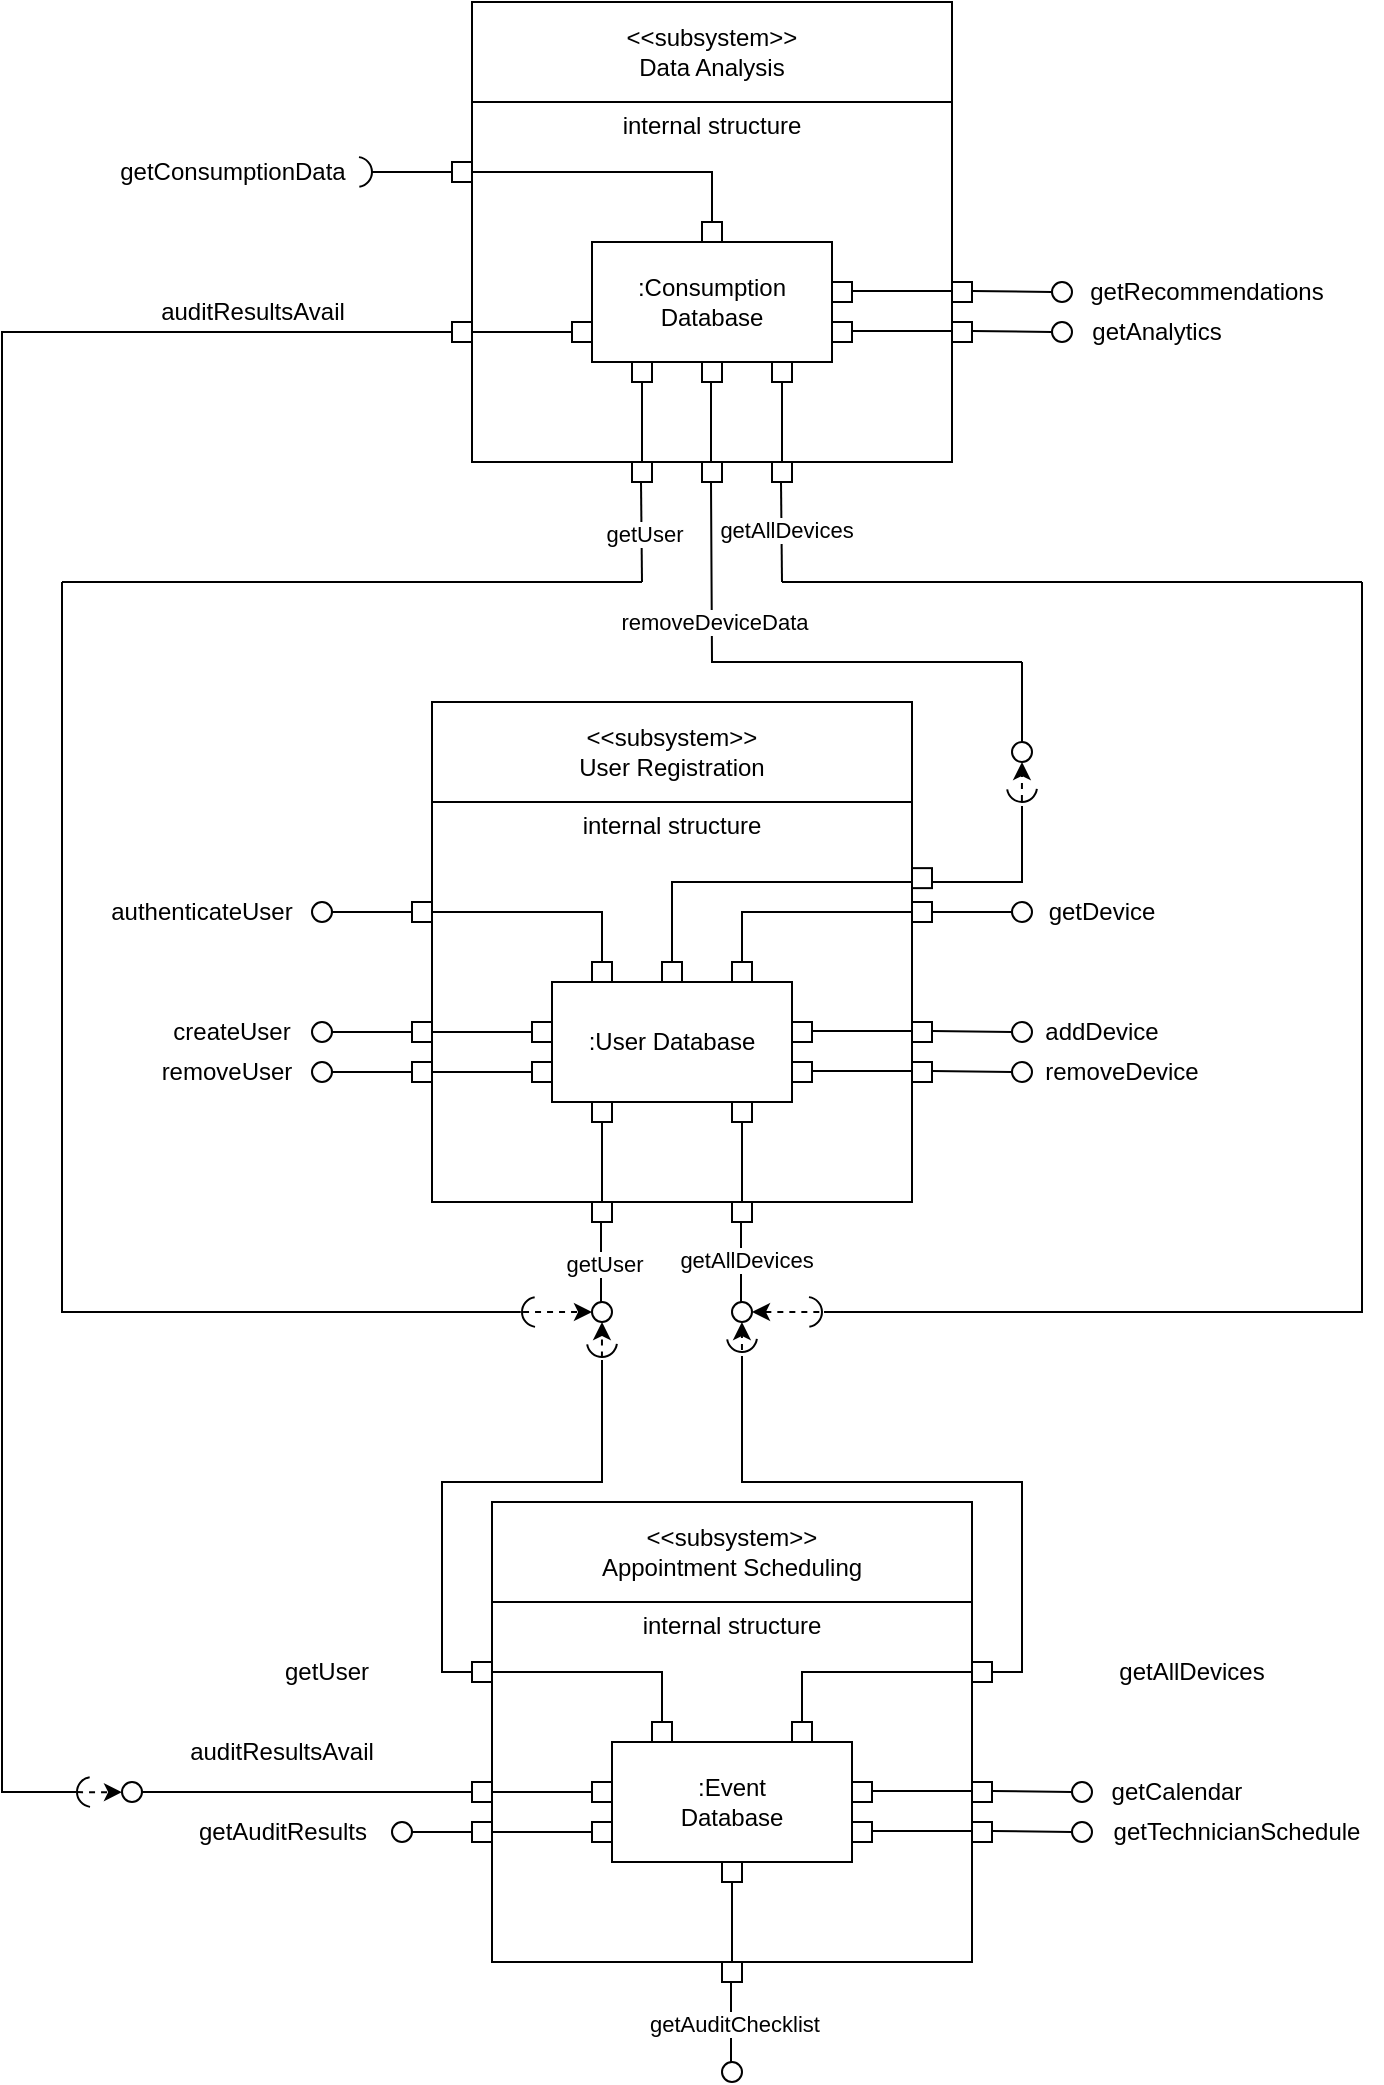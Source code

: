 <mxfile version="22.0.4" type="github">
  <diagram name="Page-1" id="dHleDttF6AtllguyhROY">
    <mxGraphModel dx="819" dy="429" grid="1" gridSize="10" guides="1" tooltips="1" connect="1" arrows="1" fold="1" page="1" pageScale="1" pageWidth="850" pageHeight="1100" math="0" shadow="0">
      <root>
        <mxCell id="0" />
        <mxCell id="1" parent="0" />
        <mxCell id="Sj_7jXGFg_JzI0JZr41N-35" value="" style="endArrow=none;html=1;rounded=0;" parent="1" edge="1">
          <mxGeometry width="50" height="50" relative="1" as="geometry">
            <mxPoint x="130" y="40" as="sourcePoint" />
            <mxPoint x="130" y="40" as="targetPoint" />
          </mxGeometry>
        </mxCell>
        <mxCell id="Sj_7jXGFg_JzI0JZr41N-37" value="" style="endArrow=none;html=1;rounded=0;" parent="1" edge="1">
          <mxGeometry width="50" height="50" relative="1" as="geometry">
            <mxPoint x="120" y="50" as="sourcePoint" />
            <mxPoint x="120" y="50" as="targetPoint" />
          </mxGeometry>
        </mxCell>
        <mxCell id="Sj_7jXGFg_JzI0JZr41N-39" value="" style="endArrow=none;html=1;rounded=0;" parent="1" edge="1">
          <mxGeometry width="50" height="50" relative="1" as="geometry">
            <mxPoint x="130" y="60" as="sourcePoint" />
            <mxPoint x="130" y="60" as="targetPoint" />
          </mxGeometry>
        </mxCell>
        <mxCell id="Odqidb019zM3sSSgfW9l-13" value="" style="group" parent="1" vertex="1" connectable="0">
          <mxGeometry x="255" y="410" width="240" height="305" as="geometry" />
        </mxCell>
        <mxCell id="Odqidb019zM3sSSgfW9l-10" value="" style="rounded=0;whiteSpace=wrap;html=1;" parent="Odqidb019zM3sSSgfW9l-13" vertex="1">
          <mxGeometry width="240" height="230" as="geometry" />
        </mxCell>
        <mxCell id="Odqidb019zM3sSSgfW9l-11" value="" style="rounded=0;whiteSpace=wrap;html=1;" parent="Odqidb019zM3sSSgfW9l-13" vertex="1">
          <mxGeometry y="-20" width="240" height="50" as="geometry" />
        </mxCell>
        <mxCell id="Odqidb019zM3sSSgfW9l-12" value="&amp;lt;&amp;lt;subsystem&amp;gt;&amp;gt; User Registration" style="text;html=1;strokeColor=none;fillColor=none;align=center;verticalAlign=middle;whiteSpace=wrap;rounded=0;" parent="Odqidb019zM3sSSgfW9l-13" vertex="1">
          <mxGeometry x="65" y="-16.75" width="110" height="43.5" as="geometry" />
        </mxCell>
        <mxCell id="Odqidb019zM3sSSgfW9l-15" value="internal structure" style="text;html=1;strokeColor=none;fillColor=none;align=center;verticalAlign=middle;whiteSpace=wrap;rounded=0;" parent="Odqidb019zM3sSSgfW9l-13" vertex="1">
          <mxGeometry x="60" y="26.75" width="120" height="30" as="geometry" />
        </mxCell>
        <mxCell id="Odqidb019zM3sSSgfW9l-17" value="" style="group" parent="Odqidb019zM3sSSgfW9l-13" vertex="1" connectable="0">
          <mxGeometry x="60" y="120" width="120" height="60" as="geometry" />
        </mxCell>
        <mxCell id="Odqidb019zM3sSSgfW9l-14" value="" style="rounded=0;whiteSpace=wrap;html=1;" parent="Odqidb019zM3sSSgfW9l-17" vertex="1">
          <mxGeometry width="120" height="60" as="geometry" />
        </mxCell>
        <mxCell id="Odqidb019zM3sSSgfW9l-16" value=":User Database" style="text;html=1;strokeColor=none;fillColor=none;align=center;verticalAlign=middle;whiteSpace=wrap;rounded=0;" parent="Odqidb019zM3sSSgfW9l-17" vertex="1">
          <mxGeometry x="15" y="15" width="90" height="30" as="geometry" />
        </mxCell>
        <mxCell id="Odqidb019zM3sSSgfW9l-55" value="" style="rounded=0;whiteSpace=wrap;html=1;" parent="Odqidb019zM3sSSgfW9l-13" vertex="1">
          <mxGeometry x="80" y="110" width="10" height="10" as="geometry" />
        </mxCell>
        <mxCell id="Odqidb019zM3sSSgfW9l-56" value="" style="rounded=0;whiteSpace=wrap;html=1;" parent="Odqidb019zM3sSSgfW9l-13" vertex="1">
          <mxGeometry x="150" y="110" width="10" height="10" as="geometry" />
        </mxCell>
        <mxCell id="Odqidb019zM3sSSgfW9l-25" value="" style="rounded=0;whiteSpace=wrap;html=1;" parent="Odqidb019zM3sSSgfW9l-13" vertex="1">
          <mxGeometry x="50" y="140" width="10" height="10" as="geometry" />
        </mxCell>
        <mxCell id="Odqidb019zM3sSSgfW9l-39" value="" style="rounded=0;whiteSpace=wrap;html=1;" parent="Odqidb019zM3sSSgfW9l-13" vertex="1">
          <mxGeometry x="50" y="160" width="10" height="10" as="geometry" />
        </mxCell>
        <mxCell id="Odqidb019zM3sSSgfW9l-34" value="" style="rounded=0;whiteSpace=wrap;html=1;" parent="Odqidb019zM3sSSgfW9l-13" vertex="1">
          <mxGeometry x="-10" y="140" width="10" height="10" as="geometry" />
        </mxCell>
        <mxCell id="Odqidb019zM3sSSgfW9l-27" value="" style="endArrow=none;html=1;rounded=0;entryX=0;entryY=0.5;entryDx=0;entryDy=0;" parent="Odqidb019zM3sSSgfW9l-13" source="Odqidb019zM3sSSgfW9l-34" target="Odqidb019zM3sSSgfW9l-25" edge="1">
          <mxGeometry width="50" height="50" relative="1" as="geometry">
            <mxPoint x="-50" y="145" as="sourcePoint" />
            <mxPoint x="20" y="145" as="targetPoint" />
          </mxGeometry>
        </mxCell>
        <mxCell id="Odqidb019zM3sSSgfW9l-71" value="" style="rounded=0;whiteSpace=wrap;html=1;" parent="Odqidb019zM3sSSgfW9l-13" vertex="1">
          <mxGeometry x="180" y="140" width="10" height="10" as="geometry" />
        </mxCell>
        <mxCell id="Odqidb019zM3sSSgfW9l-72" value="" style="rounded=0;whiteSpace=wrap;html=1;" parent="Odqidb019zM3sSSgfW9l-13" vertex="1">
          <mxGeometry x="180" y="160" width="10" height="10" as="geometry" />
        </mxCell>
        <mxCell id="Odqidb019zM3sSSgfW9l-73" value="" style="rounded=0;whiteSpace=wrap;html=1;" parent="Odqidb019zM3sSSgfW9l-13" vertex="1">
          <mxGeometry x="80" y="180" width="10" height="10" as="geometry" />
        </mxCell>
        <mxCell id="Odqidb019zM3sSSgfW9l-74" value="" style="rounded=0;whiteSpace=wrap;html=1;" parent="Odqidb019zM3sSSgfW9l-13" vertex="1">
          <mxGeometry x="150" y="180" width="10" height="10" as="geometry" />
        </mxCell>
        <mxCell id="Odqidb019zM3sSSgfW9l-76" value="" style="endArrow=none;html=1;rounded=0;exitX=1;exitY=0.5;exitDx=0;exitDy=0;entryX=0;entryY=0.5;entryDx=0;entryDy=0;" parent="Odqidb019zM3sSSgfW9l-13" edge="1">
          <mxGeometry width="50" height="50" relative="1" as="geometry">
            <mxPoint x="190" y="164.5" as="sourcePoint" />
            <mxPoint x="240" y="164.5" as="targetPoint" />
            <Array as="points" />
          </mxGeometry>
        </mxCell>
        <mxCell id="Odqidb019zM3sSSgfW9l-77" value="" style="endArrow=none;html=1;rounded=0;exitX=1;exitY=0.5;exitDx=0;exitDy=0;entryX=0;entryY=0.5;entryDx=0;entryDy=0;" parent="Odqidb019zM3sSSgfW9l-13" edge="1">
          <mxGeometry width="50" height="50" relative="1" as="geometry">
            <mxPoint x="190" y="144.5" as="sourcePoint" />
            <mxPoint x="240" y="144.5" as="targetPoint" />
            <Array as="points" />
          </mxGeometry>
        </mxCell>
        <mxCell id="Odqidb019zM3sSSgfW9l-87" value="" style="rounded=0;whiteSpace=wrap;html=1;" parent="Odqidb019zM3sSSgfW9l-13" vertex="1">
          <mxGeometry x="80" y="230" width="10" height="10" as="geometry" />
        </mxCell>
        <mxCell id="Odqidb019zM3sSSgfW9l-86" value="" style="endArrow=none;html=1;rounded=0;entryX=0.5;entryY=1;entryDx=0;entryDy=0;exitX=0.5;exitY=0;exitDx=0;exitDy=0;" parent="Odqidb019zM3sSSgfW9l-13" source="Odqidb019zM3sSSgfW9l-87" target="Odqidb019zM3sSSgfW9l-73" edge="1">
          <mxGeometry width="50" height="50" relative="1" as="geometry">
            <mxPoint x="170" y="210" as="sourcePoint" />
            <mxPoint x="220" y="160" as="targetPoint" />
          </mxGeometry>
        </mxCell>
        <mxCell id="Odqidb019zM3sSSgfW9l-98" value="" style="rounded=0;whiteSpace=wrap;html=1;" parent="Odqidb019zM3sSSgfW9l-13" vertex="1">
          <mxGeometry x="150" y="230" width="10" height="10" as="geometry" />
        </mxCell>
        <mxCell id="Odqidb019zM3sSSgfW9l-99" value="" style="endArrow=none;html=1;rounded=0;entryX=0.5;entryY=1;entryDx=0;entryDy=0;exitX=0.5;exitY=0;exitDx=0;exitDy=0;" parent="Odqidb019zM3sSSgfW9l-13" source="Odqidb019zM3sSSgfW9l-98" target="Odqidb019zM3sSSgfW9l-74" edge="1">
          <mxGeometry width="50" height="50" relative="1" as="geometry">
            <mxPoint x="220" y="210" as="sourcePoint" />
            <mxPoint x="145" y="190" as="targetPoint" />
          </mxGeometry>
        </mxCell>
        <mxCell id="Odqidb019zM3sSSgfW9l-89" value="" style="endArrow=none;html=1;rounded=0;entryX=0.5;entryY=1;entryDx=0;entryDy=0;exitX=0.5;exitY=0;exitDx=0;exitDy=0;" parent="Odqidb019zM3sSSgfW9l-13" edge="1">
          <mxGeometry width="50" height="50" relative="1" as="geometry">
            <mxPoint x="84.5" y="280" as="sourcePoint" />
            <mxPoint x="84.5" y="240" as="targetPoint" />
          </mxGeometry>
        </mxCell>
        <mxCell id="Odqidb019zM3sSSgfW9l-101" value="getUser" style="edgeLabel;html=1;align=center;verticalAlign=middle;resizable=0;points=[];" parent="Odqidb019zM3sSSgfW9l-89" vertex="1" connectable="0">
          <mxGeometry x="-0.05" relative="1" as="geometry">
            <mxPoint x="1" as="offset" />
          </mxGeometry>
        </mxCell>
        <mxCell id="Odqidb019zM3sSSgfW9l-100" value="" style="endArrow=none;html=1;rounded=0;entryX=0.5;entryY=1;entryDx=0;entryDy=0;exitX=0.5;exitY=0;exitDx=0;exitDy=0;" parent="Odqidb019zM3sSSgfW9l-13" edge="1">
          <mxGeometry width="50" height="50" relative="1" as="geometry">
            <mxPoint x="154.5" y="280" as="sourcePoint" />
            <mxPoint x="154.5" y="240" as="targetPoint" />
          </mxGeometry>
        </mxCell>
        <mxCell id="Odqidb019zM3sSSgfW9l-102" value="getAllDevices" style="edgeLabel;html=1;align=center;verticalAlign=middle;resizable=0;points=[];" parent="Odqidb019zM3sSSgfW9l-100" vertex="1" connectable="0">
          <mxGeometry x="0.05" y="-1" relative="1" as="geometry">
            <mxPoint x="1" as="offset" />
          </mxGeometry>
        </mxCell>
        <mxCell id="Odqidb019zM3sSSgfW9l-105" value="" style="ellipse;whiteSpace=wrap;html=1;" parent="Odqidb019zM3sSSgfW9l-13" vertex="1">
          <mxGeometry x="80" y="280" width="10" height="10" as="geometry" />
        </mxCell>
        <mxCell id="Odqidb019zM3sSSgfW9l-106" value="" style="ellipse;whiteSpace=wrap;html=1;" parent="Odqidb019zM3sSSgfW9l-13" vertex="1">
          <mxGeometry x="150" y="280" width="10" height="10" as="geometry" />
        </mxCell>
        <mxCell id="Odqidb019zM3sSSgfW9l-287" value="" style="rounded=0;whiteSpace=wrap;html=1;" parent="Odqidb019zM3sSSgfW9l-13" vertex="1">
          <mxGeometry x="115" y="110" width="10" height="10" as="geometry" />
        </mxCell>
        <mxCell id="Odqidb019zM3sSSgfW9l-304" value="" style="verticalLabelPosition=bottom;verticalAlign=top;html=1;shape=mxgraph.basic.arc;startAngle=0.521;endAngle=0.975;rotation=-180;" parent="Odqidb019zM3sSSgfW9l-13" vertex="1">
          <mxGeometry x="180" y="277.5" width="15" height="15" as="geometry" />
        </mxCell>
        <mxCell id="Odqidb019zM3sSSgfW9l-309" value="" style="verticalLabelPosition=bottom;verticalAlign=top;html=1;shape=mxgraph.basic.arc;startAngle=0.521;endAngle=0.975;rotation=-90;" parent="Odqidb019zM3sSSgfW9l-13" vertex="1">
          <mxGeometry x="147.5" y="290" width="15" height="15" as="geometry" />
        </mxCell>
        <mxCell id="2CTEPww6coDi6PycwEIm-10" style="edgeStyle=orthogonalEdgeStyle;rounded=0;orthogonalLoop=1;jettySize=auto;html=1;entryX=0.5;entryY=1;entryDx=0;entryDy=0;dashed=1;" parent="Odqidb019zM3sSSgfW9l-13" edge="1">
          <mxGeometry relative="1" as="geometry">
            <mxPoint x="154.95" y="290" as="targetPoint" />
            <mxPoint x="155" y="310" as="sourcePoint" />
          </mxGeometry>
        </mxCell>
        <mxCell id="2CTEPww6coDi6PycwEIm-11" style="edgeStyle=orthogonalEdgeStyle;rounded=0;orthogonalLoop=1;jettySize=auto;html=1;exitX=0.089;exitY=0.501;exitDx=0;exitDy=0;exitPerimeter=0;entryX=1;entryY=0.5;entryDx=0;entryDy=0;dashed=1;" parent="Odqidb019zM3sSSgfW9l-13" source="Odqidb019zM3sSSgfW9l-304" target="Odqidb019zM3sSSgfW9l-106" edge="1">
          <mxGeometry relative="1" as="geometry">
            <mxPoint x="150" y="284.95" as="targetPoint" />
            <mxPoint x="116" y="284.95" as="sourcePoint" />
          </mxGeometry>
        </mxCell>
        <mxCell id="Odqidb019zM3sSSgfW9l-22" value="" style="endArrow=none;html=1;rounded=0;" parent="1" source="Odqidb019zM3sSSgfW9l-25" edge="1">
          <mxGeometry width="50" height="50" relative="1" as="geometry">
            <mxPoint x="205" y="554.5" as="sourcePoint" />
            <mxPoint x="315" y="554.5" as="targetPoint" />
          </mxGeometry>
        </mxCell>
        <mxCell id="Odqidb019zM3sSSgfW9l-28" value="" style="ellipse;whiteSpace=wrap;html=1;" parent="1" vertex="1">
          <mxGeometry x="195" y="550" width="10" height="10" as="geometry" />
        </mxCell>
        <mxCell id="Odqidb019zM3sSSgfW9l-35" value="" style="endArrow=none;html=1;rounded=0;" parent="1" target="Odqidb019zM3sSSgfW9l-34" edge="1">
          <mxGeometry width="50" height="50" relative="1" as="geometry">
            <mxPoint x="205" y="555" as="sourcePoint" />
            <mxPoint x="310" y="555" as="targetPoint" />
          </mxGeometry>
        </mxCell>
        <mxCell id="Odqidb019zM3sSSgfW9l-37" value="createUser" style="text;html=1;strokeColor=none;fillColor=none;align=center;verticalAlign=middle;whiteSpace=wrap;rounded=0;" parent="1" vertex="1">
          <mxGeometry x="120" y="540" width="70" height="30" as="geometry" />
        </mxCell>
        <mxCell id="Odqidb019zM3sSSgfW9l-40" value="" style="endArrow=none;html=1;rounded=0;" parent="1" target="Odqidb019zM3sSSgfW9l-41" edge="1">
          <mxGeometry width="50" height="50" relative="1" as="geometry">
            <mxPoint x="205" y="575" as="sourcePoint" />
            <mxPoint x="310" y="575" as="targetPoint" />
          </mxGeometry>
        </mxCell>
        <mxCell id="Odqidb019zM3sSSgfW9l-41" value="" style="rounded=0;whiteSpace=wrap;html=1;" parent="1" vertex="1">
          <mxGeometry x="245" y="570" width="10" height="10" as="geometry" />
        </mxCell>
        <mxCell id="Odqidb019zM3sSSgfW9l-43" value="removeUser" style="text;html=1;strokeColor=none;fillColor=none;align=center;verticalAlign=middle;whiteSpace=wrap;rounded=0;" parent="1" vertex="1">
          <mxGeometry x="110" y="560" width="85" height="30" as="geometry" />
        </mxCell>
        <mxCell id="Odqidb019zM3sSSgfW9l-45" value="" style="endArrow=none;html=1;rounded=0;exitX=1;exitY=0.5;exitDx=0;exitDy=0;entryX=0;entryY=0.5;entryDx=0;entryDy=0;" parent="1" source="Odqidb019zM3sSSgfW9l-41" target="Odqidb019zM3sSSgfW9l-39" edge="1">
          <mxGeometry width="50" height="50" relative="1" as="geometry">
            <mxPoint x="273" y="565" as="sourcePoint" />
            <mxPoint x="275" y="575" as="targetPoint" />
            <Array as="points" />
          </mxGeometry>
        </mxCell>
        <mxCell id="Odqidb019zM3sSSgfW9l-46" value="" style="ellipse;whiteSpace=wrap;html=1;" parent="1" vertex="1">
          <mxGeometry x="195" y="570" width="10" height="10" as="geometry" />
        </mxCell>
        <mxCell id="Odqidb019zM3sSSgfW9l-47" value="" style="endArrow=none;html=1;rounded=0;entryX=0.5;entryY=0;entryDx=0;entryDy=0;" parent="1" source="Odqidb019zM3sSSgfW9l-63" target="Odqidb019zM3sSSgfW9l-55" edge="1">
          <mxGeometry width="50" height="50" relative="1" as="geometry">
            <mxPoint x="205" y="500" as="sourcePoint" />
            <mxPoint x="355" y="510" as="targetPoint" />
            <Array as="points">
              <mxPoint x="340" y="495" />
            </Array>
          </mxGeometry>
        </mxCell>
        <mxCell id="Odqidb019zM3sSSgfW9l-49" value="authenticateUser" style="text;html=1;strokeColor=none;fillColor=none;align=center;verticalAlign=middle;whiteSpace=wrap;rounded=0;" parent="1" vertex="1">
          <mxGeometry x="85" y="480" width="110" height="30" as="geometry" />
        </mxCell>
        <mxCell id="Odqidb019zM3sSSgfW9l-50" value="" style="ellipse;whiteSpace=wrap;html=1;" parent="1" vertex="1">
          <mxGeometry x="195" y="490" width="10" height="10" as="geometry" />
        </mxCell>
        <mxCell id="Odqidb019zM3sSSgfW9l-60" value="" style="ellipse;whiteSpace=wrap;html=1;" parent="1" vertex="1">
          <mxGeometry x="545" y="490" width="10" height="10" as="geometry" />
        </mxCell>
        <mxCell id="Odqidb019zM3sSSgfW9l-57" value="" style="endArrow=none;html=1;rounded=0;exitX=0.5;exitY=0;exitDx=0;exitDy=0;entryX=0;entryY=0.5;entryDx=0;entryDy=0;" parent="1" source="Odqidb019zM3sSSgfW9l-56" target="Odqidb019zM3sSSgfW9l-60" edge="1">
          <mxGeometry width="50" height="50" relative="1" as="geometry">
            <mxPoint x="345" y="500" as="sourcePoint" />
            <mxPoint x="545" y="500" as="targetPoint" />
            <Array as="points">
              <mxPoint x="410" y="495" />
            </Array>
          </mxGeometry>
        </mxCell>
        <mxCell id="Odqidb019zM3sSSgfW9l-62" value="getDevice" style="text;html=1;strokeColor=none;fillColor=none;align=center;verticalAlign=middle;whiteSpace=wrap;rounded=0;" parent="1" vertex="1">
          <mxGeometry x="555" y="480" width="70" height="30" as="geometry" />
        </mxCell>
        <mxCell id="Odqidb019zM3sSSgfW9l-64" value="" style="endArrow=none;html=1;rounded=0;entryX=0;entryY=0.5;entryDx=0;entryDy=0;" parent="1" source="Odqidb019zM3sSSgfW9l-50" target="Odqidb019zM3sSSgfW9l-63" edge="1">
          <mxGeometry width="50" height="50" relative="1" as="geometry">
            <mxPoint x="205" y="495" as="sourcePoint" />
            <mxPoint x="350" y="520" as="targetPoint" />
            <Array as="points" />
          </mxGeometry>
        </mxCell>
        <mxCell id="Odqidb019zM3sSSgfW9l-63" value="" style="rounded=0;whiteSpace=wrap;html=1;" parent="1" vertex="1">
          <mxGeometry x="245" y="490" width="10" height="10" as="geometry" />
        </mxCell>
        <mxCell id="Odqidb019zM3sSSgfW9l-65" value="" style="rounded=0;whiteSpace=wrap;html=1;" parent="1" vertex="1">
          <mxGeometry x="495" y="550" width="10" height="10" as="geometry" />
        </mxCell>
        <mxCell id="Odqidb019zM3sSSgfW9l-66" value="" style="rounded=0;whiteSpace=wrap;html=1;" parent="1" vertex="1">
          <mxGeometry x="495" y="570" width="10" height="10" as="geometry" />
        </mxCell>
        <mxCell id="Odqidb019zM3sSSgfW9l-67" value="" style="rounded=0;whiteSpace=wrap;html=1;" parent="1" vertex="1">
          <mxGeometry x="495" y="490" width="10" height="10" as="geometry" />
        </mxCell>
        <mxCell id="Odqidb019zM3sSSgfW9l-80" value="addDevice" style="text;html=1;strokeColor=none;fillColor=none;align=center;verticalAlign=middle;whiteSpace=wrap;rounded=0;" parent="1" vertex="1">
          <mxGeometry x="555" y="540" width="70" height="30" as="geometry" />
        </mxCell>
        <mxCell id="Odqidb019zM3sSSgfW9l-81" value="" style="endArrow=none;html=1;rounded=0;exitX=1;exitY=0.5;exitDx=0;exitDy=0;" parent="1" source="Odqidb019zM3sSSgfW9l-78" edge="1">
          <mxGeometry width="50" height="50" relative="1" as="geometry">
            <mxPoint x="505" y="554.5" as="sourcePoint" />
            <mxPoint x="545" y="555" as="targetPoint" />
            <Array as="points" />
          </mxGeometry>
        </mxCell>
        <mxCell id="Odqidb019zM3sSSgfW9l-82" value="" style="endArrow=none;html=1;rounded=0;exitX=1;exitY=0.5;exitDx=0;exitDy=0;" parent="1" target="Odqidb019zM3sSSgfW9l-78" edge="1">
          <mxGeometry width="50" height="50" relative="1" as="geometry">
            <mxPoint x="505" y="554.5" as="sourcePoint" />
            <mxPoint x="545" y="555" as="targetPoint" />
            <Array as="points" />
          </mxGeometry>
        </mxCell>
        <mxCell id="Odqidb019zM3sSSgfW9l-78" value="" style="ellipse;whiteSpace=wrap;html=1;" parent="1" vertex="1">
          <mxGeometry x="545" y="550" width="10" height="10" as="geometry" />
        </mxCell>
        <mxCell id="Odqidb019zM3sSSgfW9l-83" value="removeDevice" style="text;html=1;strokeColor=none;fillColor=none;align=center;verticalAlign=middle;whiteSpace=wrap;rounded=0;" parent="1" vertex="1">
          <mxGeometry x="555" y="560" width="90" height="30" as="geometry" />
        </mxCell>
        <mxCell id="Odqidb019zM3sSSgfW9l-84" value="" style="endArrow=none;html=1;rounded=0;exitX=1;exitY=0.5;exitDx=0;exitDy=0;" parent="1" target="Odqidb019zM3sSSgfW9l-85" edge="1">
          <mxGeometry width="50" height="50" relative="1" as="geometry">
            <mxPoint x="505" y="574.5" as="sourcePoint" />
            <mxPoint x="545" y="575" as="targetPoint" />
            <Array as="points" />
          </mxGeometry>
        </mxCell>
        <mxCell id="Odqidb019zM3sSSgfW9l-85" value="" style="ellipse;whiteSpace=wrap;html=1;" parent="1" vertex="1">
          <mxGeometry x="545" y="570" width="10" height="10" as="geometry" />
        </mxCell>
        <mxCell id="Odqidb019zM3sSSgfW9l-164" value="" style="group" parent="1" vertex="1" connectable="0">
          <mxGeometry x="275" y="40" width="240" height="290" as="geometry" />
        </mxCell>
        <mxCell id="Odqidb019zM3sSSgfW9l-165" value="" style="rounded=0;whiteSpace=wrap;html=1;" parent="Odqidb019zM3sSSgfW9l-164" vertex="1">
          <mxGeometry width="240" height="230" as="geometry" />
        </mxCell>
        <mxCell id="Odqidb019zM3sSSgfW9l-166" value="" style="rounded=0;whiteSpace=wrap;html=1;" parent="Odqidb019zM3sSSgfW9l-164" vertex="1">
          <mxGeometry width="240" height="50" as="geometry" />
        </mxCell>
        <mxCell id="Odqidb019zM3sSSgfW9l-167" value="&amp;lt;&amp;lt;subsystem&amp;gt;&amp;gt; Data Analysis" style="text;html=1;strokeColor=none;fillColor=none;align=center;verticalAlign=middle;whiteSpace=wrap;rounded=0;" parent="Odqidb019zM3sSSgfW9l-164" vertex="1">
          <mxGeometry x="65" y="3.25" width="110" height="43.5" as="geometry" />
        </mxCell>
        <mxCell id="Odqidb019zM3sSSgfW9l-168" value="internal structure" style="text;html=1;strokeColor=none;fillColor=none;align=center;verticalAlign=middle;whiteSpace=wrap;rounded=0;" parent="Odqidb019zM3sSSgfW9l-164" vertex="1">
          <mxGeometry x="60" y="46.75" width="120" height="30" as="geometry" />
        </mxCell>
        <mxCell id="Odqidb019zM3sSSgfW9l-169" value="" style="group" parent="Odqidb019zM3sSSgfW9l-164" vertex="1" connectable="0">
          <mxGeometry x="60" y="120" width="120" height="60" as="geometry" />
        </mxCell>
        <mxCell id="Odqidb019zM3sSSgfW9l-170" value="" style="rounded=0;whiteSpace=wrap;html=1;" parent="Odqidb019zM3sSSgfW9l-169" vertex="1">
          <mxGeometry width="120" height="60" as="geometry" />
        </mxCell>
        <mxCell id="Odqidb019zM3sSSgfW9l-171" value=":Consumption Database" style="text;html=1;strokeColor=none;fillColor=none;align=center;verticalAlign=middle;whiteSpace=wrap;rounded=0;" parent="Odqidb019zM3sSSgfW9l-169" vertex="1">
          <mxGeometry x="15" y="15" width="90" height="30" as="geometry" />
        </mxCell>
        <mxCell id="Odqidb019zM3sSSgfW9l-172" value="" style="rounded=0;whiteSpace=wrap;html=1;" parent="Odqidb019zM3sSSgfW9l-164" vertex="1">
          <mxGeometry x="115" y="110" width="10" height="10" as="geometry" />
        </mxCell>
        <mxCell id="Odqidb019zM3sSSgfW9l-175" value="" style="rounded=0;whiteSpace=wrap;html=1;" parent="Odqidb019zM3sSSgfW9l-164" vertex="1">
          <mxGeometry x="50" y="160" width="10" height="10" as="geometry" />
        </mxCell>
        <mxCell id="Odqidb019zM3sSSgfW9l-178" value="" style="rounded=0;whiteSpace=wrap;html=1;" parent="Odqidb019zM3sSSgfW9l-164" vertex="1">
          <mxGeometry x="180" y="140" width="10" height="10" as="geometry" />
        </mxCell>
        <mxCell id="Odqidb019zM3sSSgfW9l-179" value="" style="rounded=0;whiteSpace=wrap;html=1;" parent="Odqidb019zM3sSSgfW9l-164" vertex="1">
          <mxGeometry x="180" y="160" width="10" height="10" as="geometry" />
        </mxCell>
        <mxCell id="Odqidb019zM3sSSgfW9l-180" value="" style="rounded=0;whiteSpace=wrap;html=1;" parent="Odqidb019zM3sSSgfW9l-164" vertex="1">
          <mxGeometry x="80" y="180" width="10" height="10" as="geometry" />
        </mxCell>
        <mxCell id="Odqidb019zM3sSSgfW9l-181" value="" style="rounded=0;whiteSpace=wrap;html=1;" parent="Odqidb019zM3sSSgfW9l-164" vertex="1">
          <mxGeometry x="150" y="180" width="10" height="10" as="geometry" />
        </mxCell>
        <mxCell id="Odqidb019zM3sSSgfW9l-182" value="" style="endArrow=none;html=1;rounded=0;exitX=1;exitY=0.5;exitDx=0;exitDy=0;entryX=0;entryY=0.5;entryDx=0;entryDy=0;" parent="Odqidb019zM3sSSgfW9l-164" edge="1">
          <mxGeometry width="50" height="50" relative="1" as="geometry">
            <mxPoint x="190" y="164.5" as="sourcePoint" />
            <mxPoint x="240" y="164.5" as="targetPoint" />
            <Array as="points" />
          </mxGeometry>
        </mxCell>
        <mxCell id="Odqidb019zM3sSSgfW9l-183" value="" style="endArrow=none;html=1;rounded=0;exitX=1;exitY=0.5;exitDx=0;exitDy=0;entryX=0;entryY=0.5;entryDx=0;entryDy=0;" parent="Odqidb019zM3sSSgfW9l-164" edge="1">
          <mxGeometry width="50" height="50" relative="1" as="geometry">
            <mxPoint x="190" y="144.5" as="sourcePoint" />
            <mxPoint x="240" y="144.5" as="targetPoint" />
            <Array as="points" />
          </mxGeometry>
        </mxCell>
        <mxCell id="Odqidb019zM3sSSgfW9l-184" value="" style="rounded=0;whiteSpace=wrap;html=1;" parent="Odqidb019zM3sSSgfW9l-164" vertex="1">
          <mxGeometry x="80" y="230" width="10" height="10" as="geometry" />
        </mxCell>
        <mxCell id="Odqidb019zM3sSSgfW9l-185" value="" style="endArrow=none;html=1;rounded=0;entryX=0.5;entryY=1;entryDx=0;entryDy=0;exitX=0.5;exitY=0;exitDx=0;exitDy=0;" parent="Odqidb019zM3sSSgfW9l-164" source="Odqidb019zM3sSSgfW9l-184" target="Odqidb019zM3sSSgfW9l-180" edge="1">
          <mxGeometry width="50" height="50" relative="1" as="geometry">
            <mxPoint x="170" y="210" as="sourcePoint" />
            <mxPoint x="220" y="160" as="targetPoint" />
          </mxGeometry>
        </mxCell>
        <mxCell id="Odqidb019zM3sSSgfW9l-186" value="" style="rounded=0;whiteSpace=wrap;html=1;" parent="Odqidb019zM3sSSgfW9l-164" vertex="1">
          <mxGeometry x="150" y="230" width="10" height="10" as="geometry" />
        </mxCell>
        <mxCell id="Odqidb019zM3sSSgfW9l-187" value="" style="endArrow=none;html=1;rounded=0;entryX=0.5;entryY=1;entryDx=0;entryDy=0;exitX=0.5;exitY=0;exitDx=0;exitDy=0;" parent="Odqidb019zM3sSSgfW9l-164" source="Odqidb019zM3sSSgfW9l-186" target="Odqidb019zM3sSSgfW9l-181" edge="1">
          <mxGeometry width="50" height="50" relative="1" as="geometry">
            <mxPoint x="220" y="210" as="sourcePoint" />
            <mxPoint x="145" y="190" as="targetPoint" />
          </mxGeometry>
        </mxCell>
        <mxCell id="Odqidb019zM3sSSgfW9l-188" value="" style="endArrow=none;html=1;rounded=0;entryX=0.5;entryY=1;entryDx=0;entryDy=0;" parent="Odqidb019zM3sSSgfW9l-164" edge="1">
          <mxGeometry width="50" height="50" relative="1" as="geometry">
            <mxPoint x="85" y="290" as="sourcePoint" />
            <mxPoint x="84.5" y="240" as="targetPoint" />
          </mxGeometry>
        </mxCell>
        <mxCell id="Odqidb019zM3sSSgfW9l-189" value="getUser" style="edgeLabel;html=1;align=center;verticalAlign=middle;resizable=0;points=[];" parent="Odqidb019zM3sSSgfW9l-188" vertex="1" connectable="0">
          <mxGeometry x="-0.05" relative="1" as="geometry">
            <mxPoint x="1" as="offset" />
          </mxGeometry>
        </mxCell>
        <mxCell id="Odqidb019zM3sSSgfW9l-190" value="" style="endArrow=none;html=1;rounded=0;entryX=0.5;entryY=1;entryDx=0;entryDy=0;" parent="Odqidb019zM3sSSgfW9l-164" edge="1">
          <mxGeometry width="50" height="50" relative="1" as="geometry">
            <mxPoint x="155" y="290" as="sourcePoint" />
            <mxPoint x="154.5" y="240" as="targetPoint" />
          </mxGeometry>
        </mxCell>
        <mxCell id="Odqidb019zM3sSSgfW9l-191" value="getAllDevices" style="edgeLabel;html=1;align=center;verticalAlign=middle;resizable=0;points=[];" parent="Odqidb019zM3sSSgfW9l-190" vertex="1" connectable="0">
          <mxGeometry x="0.05" y="-1" relative="1" as="geometry">
            <mxPoint x="1" as="offset" />
          </mxGeometry>
        </mxCell>
        <mxCell id="Odqidb019zM3sSSgfW9l-230" value="" style="rounded=0;whiteSpace=wrap;html=1;" parent="Odqidb019zM3sSSgfW9l-164" vertex="1">
          <mxGeometry x="115" y="180" width="10" height="10" as="geometry" />
        </mxCell>
        <mxCell id="Odqidb019zM3sSSgfW9l-231" value="" style="endArrow=none;html=1;rounded=0;entryX=0.5;entryY=1;entryDx=0;entryDy=0;exitX=0.5;exitY=0;exitDx=0;exitDy=0;" parent="Odqidb019zM3sSSgfW9l-164" edge="1">
          <mxGeometry width="50" height="50" relative="1" as="geometry">
            <mxPoint x="119.5" y="230" as="sourcePoint" />
            <mxPoint x="119.5" y="190" as="targetPoint" />
          </mxGeometry>
        </mxCell>
        <mxCell id="Odqidb019zM3sSSgfW9l-232" value="" style="endArrow=none;html=1;rounded=0;entryX=0.5;entryY=1;entryDx=0;entryDy=0;" parent="Odqidb019zM3sSSgfW9l-164" edge="1">
          <mxGeometry width="50" height="50" relative="1" as="geometry">
            <mxPoint x="275" y="330" as="sourcePoint" />
            <mxPoint x="119.5" y="240" as="targetPoint" />
            <Array as="points">
              <mxPoint x="120" y="330" />
            </Array>
          </mxGeometry>
        </mxCell>
        <mxCell id="Odqidb019zM3sSSgfW9l-233" value="removeDeviceData" style="edgeLabel;html=1;align=center;verticalAlign=middle;resizable=0;points=[];" parent="Odqidb019zM3sSSgfW9l-232" vertex="1" connectable="0">
          <mxGeometry x="0.05" y="-1" relative="1" as="geometry">
            <mxPoint x="-26" y="-19" as="offset" />
          </mxGeometry>
        </mxCell>
        <mxCell id="Odqidb019zM3sSSgfW9l-234" value="" style="rounded=0;whiteSpace=wrap;html=1;" parent="Odqidb019zM3sSSgfW9l-164" vertex="1">
          <mxGeometry x="115" y="230" width="10" height="10" as="geometry" />
        </mxCell>
        <mxCell id="Odqidb019zM3sSSgfW9l-194" value="" style="endArrow=none;html=1;rounded=0;" parent="1" edge="1">
          <mxGeometry width="50" height="50" relative="1" as="geometry">
            <mxPoint x="335" y="184.5" as="sourcePoint" />
            <mxPoint x="335" y="184.5" as="targetPoint" />
          </mxGeometry>
        </mxCell>
        <mxCell id="Odqidb019zM3sSSgfW9l-198" value="" style="endArrow=none;html=1;rounded=0;exitX=-0.033;exitY=0.504;exitDx=0;exitDy=0;exitPerimeter=0;" parent="1" source="Odqidb019zM3sSSgfW9l-238" target="Odqidb019zM3sSSgfW9l-199" edge="1">
          <mxGeometry width="50" height="50" relative="1" as="geometry">
            <mxPoint x="30" y="205" as="sourcePoint" />
            <mxPoint x="330" y="205" as="targetPoint" />
            <Array as="points">
              <mxPoint x="40" y="935" />
              <mxPoint x="40" y="205" />
            </Array>
          </mxGeometry>
        </mxCell>
        <mxCell id="Odqidb019zM3sSSgfW9l-199" value="" style="rounded=0;whiteSpace=wrap;html=1;" parent="1" vertex="1">
          <mxGeometry x="265" y="200" width="10" height="10" as="geometry" />
        </mxCell>
        <mxCell id="Odqidb019zM3sSSgfW9l-200" value="auditResultsAvail" style="text;html=1;strokeColor=none;fillColor=none;align=center;verticalAlign=middle;whiteSpace=wrap;rounded=0;" parent="1" vertex="1">
          <mxGeometry x="112.5" y="180" width="105" height="30" as="geometry" />
        </mxCell>
        <mxCell id="Odqidb019zM3sSSgfW9l-201" value="" style="endArrow=none;html=1;rounded=0;exitX=1;exitY=0.5;exitDx=0;exitDy=0;entryX=0;entryY=0.5;entryDx=0;entryDy=0;" parent="1" source="Odqidb019zM3sSSgfW9l-199" target="Odqidb019zM3sSSgfW9l-175" edge="1">
          <mxGeometry width="50" height="50" relative="1" as="geometry">
            <mxPoint x="293" y="195" as="sourcePoint" />
            <mxPoint x="295" y="205" as="targetPoint" />
            <Array as="points" />
          </mxGeometry>
        </mxCell>
        <mxCell id="Odqidb019zM3sSSgfW9l-203" value="" style="endArrow=none;html=1;rounded=0;entryX=0.5;entryY=0;entryDx=0;entryDy=0;" parent="1" source="Odqidb019zM3sSSgfW9l-210" target="Odqidb019zM3sSSgfW9l-172" edge="1">
          <mxGeometry width="50" height="50" relative="1" as="geometry">
            <mxPoint x="225" y="130" as="sourcePoint" />
            <mxPoint x="375" y="140" as="targetPoint" />
            <Array as="points">
              <mxPoint x="395" y="125" />
            </Array>
          </mxGeometry>
        </mxCell>
        <mxCell id="Odqidb019zM3sSSgfW9l-204" value="getConsumptionData" style="text;html=1;strokeColor=none;fillColor=none;align=center;verticalAlign=middle;whiteSpace=wrap;rounded=0;" parent="1" vertex="1">
          <mxGeometry x="92.5" y="110" width="125" height="30" as="geometry" />
        </mxCell>
        <mxCell id="Odqidb019zM3sSSgfW9l-209" value="" style="endArrow=none;html=1;rounded=0;entryX=0;entryY=0.5;entryDx=0;entryDy=0;" parent="1" source="Odqidb019zM3sSSgfW9l-235" target="Odqidb019zM3sSSgfW9l-210" edge="1">
          <mxGeometry width="50" height="50" relative="1" as="geometry">
            <mxPoint x="225" y="125" as="sourcePoint" />
            <mxPoint x="370" y="150" as="targetPoint" />
            <Array as="points" />
          </mxGeometry>
        </mxCell>
        <mxCell id="Odqidb019zM3sSSgfW9l-210" value="" style="rounded=0;whiteSpace=wrap;html=1;" parent="1" vertex="1">
          <mxGeometry x="265" y="120" width="10" height="10" as="geometry" />
        </mxCell>
        <mxCell id="Odqidb019zM3sSSgfW9l-211" value="" style="rounded=0;whiteSpace=wrap;html=1;" parent="1" vertex="1">
          <mxGeometry x="515" y="180" width="10" height="10" as="geometry" />
        </mxCell>
        <mxCell id="Odqidb019zM3sSSgfW9l-212" value="" style="rounded=0;whiteSpace=wrap;html=1;" parent="1" vertex="1">
          <mxGeometry x="515" y="200" width="10" height="10" as="geometry" />
        </mxCell>
        <mxCell id="Odqidb019zM3sSSgfW9l-214" value="getRecommendations" style="text;html=1;strokeColor=none;fillColor=none;align=center;verticalAlign=middle;whiteSpace=wrap;rounded=0;" parent="1" vertex="1">
          <mxGeometry x="575" y="170" width="135" height="30" as="geometry" />
        </mxCell>
        <mxCell id="Odqidb019zM3sSSgfW9l-215" value="" style="endArrow=none;html=1;rounded=0;exitX=1;exitY=0.5;exitDx=0;exitDy=0;" parent="1" source="Odqidb019zM3sSSgfW9l-217" edge="1">
          <mxGeometry width="50" height="50" relative="1" as="geometry">
            <mxPoint x="525" y="184.5" as="sourcePoint" />
            <mxPoint x="565" y="185" as="targetPoint" />
            <Array as="points" />
          </mxGeometry>
        </mxCell>
        <mxCell id="Odqidb019zM3sSSgfW9l-216" value="" style="endArrow=none;html=1;rounded=0;exitX=1;exitY=0.5;exitDx=0;exitDy=0;" parent="1" target="Odqidb019zM3sSSgfW9l-217" edge="1">
          <mxGeometry width="50" height="50" relative="1" as="geometry">
            <mxPoint x="525" y="184.5" as="sourcePoint" />
            <mxPoint x="565" y="185" as="targetPoint" />
            <Array as="points" />
          </mxGeometry>
        </mxCell>
        <mxCell id="Odqidb019zM3sSSgfW9l-217" value="" style="ellipse;whiteSpace=wrap;html=1;" parent="1" vertex="1">
          <mxGeometry x="565" y="180" width="10" height="10" as="geometry" />
        </mxCell>
        <mxCell id="Odqidb019zM3sSSgfW9l-218" value="getAnalytics" style="text;html=1;strokeColor=none;fillColor=none;align=center;verticalAlign=middle;whiteSpace=wrap;rounded=0;" parent="1" vertex="1">
          <mxGeometry x="575" y="190" width="85" height="30" as="geometry" />
        </mxCell>
        <mxCell id="Odqidb019zM3sSSgfW9l-219" value="" style="endArrow=none;html=1;rounded=0;exitX=1;exitY=0.5;exitDx=0;exitDy=0;" parent="1" target="Odqidb019zM3sSSgfW9l-220" edge="1">
          <mxGeometry width="50" height="50" relative="1" as="geometry">
            <mxPoint x="525" y="204.5" as="sourcePoint" />
            <mxPoint x="565" y="205" as="targetPoint" />
            <Array as="points" />
          </mxGeometry>
        </mxCell>
        <mxCell id="Odqidb019zM3sSSgfW9l-220" value="" style="ellipse;whiteSpace=wrap;html=1;" parent="1" vertex="1">
          <mxGeometry x="565" y="200" width="10" height="10" as="geometry" />
        </mxCell>
        <mxCell id="Odqidb019zM3sSSgfW9l-221" value="" style="endArrow=none;html=1;rounded=0;" parent="1" edge="1">
          <mxGeometry width="50" height="50" relative="1" as="geometry">
            <mxPoint x="70" y="330" as="sourcePoint" />
            <mxPoint x="360" y="330" as="targetPoint" />
          </mxGeometry>
        </mxCell>
        <mxCell id="Odqidb019zM3sSSgfW9l-222" value="" style="endArrow=none;html=1;rounded=0;exitX=-0.04;exitY=0.5;exitDx=0;exitDy=0;exitPerimeter=0;" parent="1" source="Odqidb019zM3sSSgfW9l-302" edge="1">
          <mxGeometry width="50" height="50" relative="1" as="geometry">
            <mxPoint x="296.8" y="695" as="sourcePoint" />
            <mxPoint x="70" y="330" as="targetPoint" />
            <Array as="points">
              <mxPoint x="70" y="695" />
            </Array>
          </mxGeometry>
        </mxCell>
        <mxCell id="Odqidb019zM3sSSgfW9l-227" value="" style="endArrow=none;html=1;rounded=0;" parent="1" edge="1">
          <mxGeometry width="50" height="50" relative="1" as="geometry">
            <mxPoint x="430" y="330" as="sourcePoint" />
            <mxPoint x="720" y="330" as="targetPoint" />
          </mxGeometry>
        </mxCell>
        <mxCell id="Odqidb019zM3sSSgfW9l-228" value="" style="endArrow=none;html=1;rounded=0;exitX=-0.067;exitY=0.5;exitDx=0;exitDy=0;exitPerimeter=0;" parent="1" source="Odqidb019zM3sSSgfW9l-304" edge="1">
          <mxGeometry width="50" height="50" relative="1" as="geometry">
            <mxPoint x="448.523" y="695" as="sourcePoint" />
            <mxPoint x="720" y="330" as="targetPoint" />
            <Array as="points">
              <mxPoint x="720" y="695" />
            </Array>
          </mxGeometry>
        </mxCell>
        <mxCell id="Odqidb019zM3sSSgfW9l-236" value="" style="endArrow=none;html=1;rounded=0;entryX=0;entryY=0.5;entryDx=0;entryDy=0;" parent="1" target="Odqidb019zM3sSSgfW9l-235" edge="1">
          <mxGeometry width="50" height="50" relative="1" as="geometry">
            <mxPoint x="225" y="125" as="sourcePoint" />
            <mxPoint x="265" y="125" as="targetPoint" />
            <Array as="points" />
          </mxGeometry>
        </mxCell>
        <mxCell id="Odqidb019zM3sSSgfW9l-235" value="" style="verticalLabelPosition=bottom;verticalAlign=top;html=1;shape=mxgraph.basic.arc;startAngle=0.521;endAngle=0.975;rotation=-180;" parent="1" vertex="1">
          <mxGeometry x="210" y="117.5" width="15" height="15" as="geometry" />
        </mxCell>
        <mxCell id="Odqidb019zM3sSSgfW9l-238" value="" style="verticalLabelPosition=bottom;verticalAlign=top;html=1;shape=mxgraph.basic.arc;startAngle=0.521;endAngle=0.975;rotation=0;" parent="1" vertex="1">
          <mxGeometry x="77.5" y="927.5" width="15" height="15" as="geometry" />
        </mxCell>
        <mxCell id="Odqidb019zM3sSSgfW9l-239" value="" style="rounded=0;whiteSpace=wrap;html=1;" parent="1" vertex="1">
          <mxGeometry x="285" y="790" width="240" height="230" as="geometry" />
        </mxCell>
        <mxCell id="Odqidb019zM3sSSgfW9l-240" value="" style="rounded=0;whiteSpace=wrap;html=1;" parent="1" vertex="1">
          <mxGeometry x="285" y="790" width="240" height="50" as="geometry" />
        </mxCell>
        <mxCell id="Odqidb019zM3sSSgfW9l-241" value="&amp;lt;&amp;lt;subsystem&amp;gt;&amp;gt; Appointment Scheduling" style="text;html=1;strokeColor=none;fillColor=none;align=center;verticalAlign=middle;whiteSpace=wrap;rounded=0;" parent="1" vertex="1">
          <mxGeometry x="330" y="793.25" width="150" height="43.5" as="geometry" />
        </mxCell>
        <mxCell id="Odqidb019zM3sSSgfW9l-242" value="internal structure" style="text;html=1;strokeColor=none;fillColor=none;align=center;verticalAlign=middle;whiteSpace=wrap;rounded=0;" parent="1" vertex="1">
          <mxGeometry x="345" y="836.75" width="120" height="30" as="geometry" />
        </mxCell>
        <mxCell id="Odqidb019zM3sSSgfW9l-243" value="" style="group" parent="1" vertex="1" connectable="0">
          <mxGeometry x="345" y="910" width="120" height="170" as="geometry" />
        </mxCell>
        <mxCell id="Odqidb019zM3sSSgfW9l-244" value="" style="rounded=0;whiteSpace=wrap;html=1;" parent="Odqidb019zM3sSSgfW9l-243" vertex="1">
          <mxGeometry width="120" height="60" as="geometry" />
        </mxCell>
        <mxCell id="Odqidb019zM3sSSgfW9l-245" value=":Event Database" style="text;html=1;strokeColor=none;fillColor=none;align=center;verticalAlign=middle;whiteSpace=wrap;rounded=0;" parent="Odqidb019zM3sSSgfW9l-243" vertex="1">
          <mxGeometry x="15" y="15" width="90" height="30" as="geometry" />
        </mxCell>
        <mxCell id="ccdz3tlJugQCHkgPQedL-1" value="" style="rounded=0;whiteSpace=wrap;html=1;" vertex="1" parent="Odqidb019zM3sSSgfW9l-243">
          <mxGeometry x="55" y="60" width="10" height="10" as="geometry" />
        </mxCell>
        <mxCell id="ccdz3tlJugQCHkgPQedL-2" value="" style="rounded=0;whiteSpace=wrap;html=1;" vertex="1" parent="Odqidb019zM3sSSgfW9l-243">
          <mxGeometry x="55" y="110" width="10" height="10" as="geometry" />
        </mxCell>
        <mxCell id="ccdz3tlJugQCHkgPQedL-3" value="" style="endArrow=none;html=1;rounded=0;entryX=0.5;entryY=1;entryDx=0;entryDy=0;exitX=0.5;exitY=0;exitDx=0;exitDy=0;" edge="1" source="ccdz3tlJugQCHkgPQedL-2" target="ccdz3tlJugQCHkgPQedL-1" parent="Odqidb019zM3sSSgfW9l-243">
          <mxGeometry width="50" height="50" relative="1" as="geometry">
            <mxPoint x="145" y="90" as="sourcePoint" />
            <mxPoint x="195" y="40" as="targetPoint" />
          </mxGeometry>
        </mxCell>
        <mxCell id="ccdz3tlJugQCHkgPQedL-4" value="" style="endArrow=none;html=1;rounded=0;entryX=0.5;entryY=1;entryDx=0;entryDy=0;exitX=0.5;exitY=0;exitDx=0;exitDy=0;" edge="1" parent="Odqidb019zM3sSSgfW9l-243">
          <mxGeometry width="50" height="50" relative="1" as="geometry">
            <mxPoint x="59.5" y="160" as="sourcePoint" />
            <mxPoint x="59.5" y="120" as="targetPoint" />
          </mxGeometry>
        </mxCell>
        <mxCell id="ccdz3tlJugQCHkgPQedL-5" value="getAuditChecklist" style="edgeLabel;html=1;align=center;verticalAlign=middle;resizable=0;points=[];" vertex="1" connectable="0" parent="ccdz3tlJugQCHkgPQedL-4">
          <mxGeometry x="-0.05" relative="1" as="geometry">
            <mxPoint x="1" as="offset" />
          </mxGeometry>
        </mxCell>
        <mxCell id="ccdz3tlJugQCHkgPQedL-6" value="" style="ellipse;whiteSpace=wrap;html=1;" vertex="1" parent="Odqidb019zM3sSSgfW9l-243">
          <mxGeometry x="55" y="160" width="10" height="10" as="geometry" />
        </mxCell>
        <mxCell id="Odqidb019zM3sSSgfW9l-246" value="" style="rounded=0;whiteSpace=wrap;html=1;" parent="1" vertex="1">
          <mxGeometry x="365" y="900" width="10" height="10" as="geometry" />
        </mxCell>
        <mxCell id="Odqidb019zM3sSSgfW9l-247" value="" style="rounded=0;whiteSpace=wrap;html=1;" parent="1" vertex="1">
          <mxGeometry x="435" y="900" width="10" height="10" as="geometry" />
        </mxCell>
        <mxCell id="Odqidb019zM3sSSgfW9l-248" value="" style="rounded=0;whiteSpace=wrap;html=1;" parent="1" vertex="1">
          <mxGeometry x="335" y="930" width="10" height="10" as="geometry" />
        </mxCell>
        <mxCell id="Odqidb019zM3sSSgfW9l-249" value="" style="rounded=0;whiteSpace=wrap;html=1;" parent="1" vertex="1">
          <mxGeometry x="335" y="950" width="10" height="10" as="geometry" />
        </mxCell>
        <mxCell id="Odqidb019zM3sSSgfW9l-250" value="" style="rounded=0;whiteSpace=wrap;html=1;" parent="1" vertex="1">
          <mxGeometry x="275" y="930" width="10" height="10" as="geometry" />
        </mxCell>
        <mxCell id="Odqidb019zM3sSSgfW9l-251" value="" style="endArrow=none;html=1;rounded=0;entryX=0;entryY=0.5;entryDx=0;entryDy=0;" parent="1" source="Odqidb019zM3sSSgfW9l-250" target="Odqidb019zM3sSSgfW9l-248" edge="1">
          <mxGeometry width="50" height="50" relative="1" as="geometry">
            <mxPoint x="235" y="935" as="sourcePoint" />
            <mxPoint x="305" y="935" as="targetPoint" />
          </mxGeometry>
        </mxCell>
        <mxCell id="Odqidb019zM3sSSgfW9l-252" value="" style="rounded=0;whiteSpace=wrap;html=1;" parent="1" vertex="1">
          <mxGeometry x="465" y="930" width="10" height="10" as="geometry" />
        </mxCell>
        <mxCell id="Odqidb019zM3sSSgfW9l-253" value="" style="rounded=0;whiteSpace=wrap;html=1;" parent="1" vertex="1">
          <mxGeometry x="465" y="950" width="10" height="10" as="geometry" />
        </mxCell>
        <mxCell id="Odqidb019zM3sSSgfW9l-256" value="" style="endArrow=none;html=1;rounded=0;exitX=1;exitY=0.5;exitDx=0;exitDy=0;entryX=0;entryY=0.5;entryDx=0;entryDy=0;" parent="1" edge="1">
          <mxGeometry width="50" height="50" relative="1" as="geometry">
            <mxPoint x="475" y="954.5" as="sourcePoint" />
            <mxPoint x="525" y="954.5" as="targetPoint" />
            <Array as="points" />
          </mxGeometry>
        </mxCell>
        <mxCell id="Odqidb019zM3sSSgfW9l-257" value="" style="endArrow=none;html=1;rounded=0;exitX=1;exitY=0.5;exitDx=0;exitDy=0;entryX=0;entryY=0.5;entryDx=0;entryDy=0;" parent="1" edge="1">
          <mxGeometry width="50" height="50" relative="1" as="geometry">
            <mxPoint x="475" y="934.5" as="sourcePoint" />
            <mxPoint x="525" y="934.5" as="targetPoint" />
            <Array as="points" />
          </mxGeometry>
        </mxCell>
        <mxCell id="Odqidb019zM3sSSgfW9l-260" value="" style="endArrow=none;html=1;rounded=0;" parent="1" source="Odqidb019zM3sSSgfW9l-248" edge="1">
          <mxGeometry width="50" height="50" relative="1" as="geometry">
            <mxPoint x="235" y="934.5" as="sourcePoint" />
            <mxPoint x="345" y="934.5" as="targetPoint" />
          </mxGeometry>
        </mxCell>
        <mxCell id="2CTEPww6coDi6PycwEIm-7" style="edgeStyle=orthogonalEdgeStyle;rounded=0;orthogonalLoop=1;jettySize=auto;html=1;exitX=0.002;exitY=0.504;exitDx=0;exitDy=0;exitPerimeter=0;entryX=0;entryY=0.5;entryDx=0;entryDy=0;dashed=1;" parent="1" source="Odqidb019zM3sSSgfW9l-238" target="Odqidb019zM3sSSgfW9l-261" edge="1">
          <mxGeometry relative="1" as="geometry" />
        </mxCell>
        <mxCell id="Odqidb019zM3sSSgfW9l-261" value="" style="ellipse;whiteSpace=wrap;html=1;" parent="1" vertex="1">
          <mxGeometry x="100" y="930" width="10" height="10" as="geometry" />
        </mxCell>
        <mxCell id="Odqidb019zM3sSSgfW9l-262" value="" style="endArrow=none;html=1;rounded=0;exitX=1;exitY=0.5;exitDx=0;exitDy=0;" parent="1" source="Odqidb019zM3sSSgfW9l-261" target="Odqidb019zM3sSSgfW9l-250" edge="1">
          <mxGeometry width="50" height="50" relative="1" as="geometry">
            <mxPoint x="235" y="935" as="sourcePoint" />
            <mxPoint x="340" y="935" as="targetPoint" />
          </mxGeometry>
        </mxCell>
        <mxCell id="Odqidb019zM3sSSgfW9l-263" value="getCalendar" style="text;html=1;strokeColor=none;fillColor=none;align=center;verticalAlign=middle;whiteSpace=wrap;rounded=0;" parent="1" vertex="1">
          <mxGeometry x="585" y="920" width="85" height="30" as="geometry" />
        </mxCell>
        <mxCell id="Odqidb019zM3sSSgfW9l-264" value="" style="endArrow=none;html=1;rounded=0;" parent="1" source="Odqidb019zM3sSSgfW9l-268" target="Odqidb019zM3sSSgfW9l-265" edge="1">
          <mxGeometry width="50" height="50" relative="1" as="geometry">
            <mxPoint x="235" y="955" as="sourcePoint" />
            <mxPoint x="340" y="955" as="targetPoint" />
          </mxGeometry>
        </mxCell>
        <mxCell id="Odqidb019zM3sSSgfW9l-265" value="" style="rounded=0;whiteSpace=wrap;html=1;" parent="1" vertex="1">
          <mxGeometry x="275" y="950" width="10" height="10" as="geometry" />
        </mxCell>
        <mxCell id="Odqidb019zM3sSSgfW9l-266" value="getTechnicianSchedule" style="text;html=1;strokeColor=none;fillColor=none;align=center;verticalAlign=middle;whiteSpace=wrap;rounded=0;" parent="1" vertex="1">
          <mxGeometry x="585" y="940" width="145" height="30" as="geometry" />
        </mxCell>
        <mxCell id="Odqidb019zM3sSSgfW9l-267" value="" style="endArrow=none;html=1;rounded=0;exitX=1;exitY=0.5;exitDx=0;exitDy=0;entryX=0;entryY=0.5;entryDx=0;entryDy=0;" parent="1" source="Odqidb019zM3sSSgfW9l-265" target="Odqidb019zM3sSSgfW9l-249" edge="1">
          <mxGeometry width="50" height="50" relative="1" as="geometry">
            <mxPoint x="303" y="945" as="sourcePoint" />
            <mxPoint x="305" y="955" as="targetPoint" />
            <Array as="points" />
          </mxGeometry>
        </mxCell>
        <mxCell id="Odqidb019zM3sSSgfW9l-269" value="" style="endArrow=none;html=1;rounded=0;entryX=0.5;entryY=0;entryDx=0;entryDy=0;" parent="1" source="Odqidb019zM3sSSgfW9l-275" target="Odqidb019zM3sSSgfW9l-246" edge="1">
          <mxGeometry width="50" height="50" relative="1" as="geometry">
            <mxPoint x="235" y="880" as="sourcePoint" />
            <mxPoint x="385" y="890" as="targetPoint" />
            <Array as="points">
              <mxPoint x="370" y="875" />
            </Array>
          </mxGeometry>
        </mxCell>
        <mxCell id="Odqidb019zM3sSSgfW9l-272" value="" style="endArrow=none;html=1;rounded=0;exitX=0.5;exitY=0;exitDx=0;exitDy=0;" parent="1" source="Odqidb019zM3sSSgfW9l-247" edge="1">
          <mxGeometry width="50" height="50" relative="1" as="geometry">
            <mxPoint x="375" y="880" as="sourcePoint" />
            <mxPoint x="410" y="720" as="targetPoint" />
            <Array as="points">
              <mxPoint x="440" y="875" />
              <mxPoint x="550" y="875" />
              <mxPoint x="550" y="780" />
              <mxPoint x="410" y="780" />
            </Array>
          </mxGeometry>
        </mxCell>
        <mxCell id="Odqidb019zM3sSSgfW9l-273" value="getAllDevices" style="text;html=1;strokeColor=none;fillColor=none;align=center;verticalAlign=middle;whiteSpace=wrap;rounded=0;" parent="1" vertex="1">
          <mxGeometry x="600" y="860" width="70" height="30" as="geometry" />
        </mxCell>
        <mxCell id="Odqidb019zM3sSSgfW9l-275" value="" style="rounded=0;whiteSpace=wrap;html=1;" parent="1" vertex="1">
          <mxGeometry x="275" y="870" width="10" height="10" as="geometry" />
        </mxCell>
        <mxCell id="Odqidb019zM3sSSgfW9l-276" value="" style="rounded=0;whiteSpace=wrap;html=1;" parent="1" vertex="1">
          <mxGeometry x="525" y="930" width="10" height="10" as="geometry" />
        </mxCell>
        <mxCell id="Odqidb019zM3sSSgfW9l-277" value="" style="rounded=0;whiteSpace=wrap;html=1;" parent="1" vertex="1">
          <mxGeometry x="525" y="950" width="10" height="10" as="geometry" />
        </mxCell>
        <mxCell id="Odqidb019zM3sSSgfW9l-278" value="" style="rounded=0;whiteSpace=wrap;html=1;" parent="1" vertex="1">
          <mxGeometry x="525" y="870" width="10" height="10" as="geometry" />
        </mxCell>
        <mxCell id="Odqidb019zM3sSSgfW9l-279" value="getAuditResults" style="text;html=1;strokeColor=none;fillColor=none;align=center;verticalAlign=middle;whiteSpace=wrap;rounded=0;" parent="1" vertex="1">
          <mxGeometry x="127.5" y="940" width="105" height="30" as="geometry" />
        </mxCell>
        <mxCell id="Odqidb019zM3sSSgfW9l-280" value="" style="endArrow=none;html=1;rounded=0;exitX=1;exitY=0.5;exitDx=0;exitDy=0;" parent="1" source="Odqidb019zM3sSSgfW9l-282" edge="1">
          <mxGeometry width="50" height="50" relative="1" as="geometry">
            <mxPoint x="535" y="934.5" as="sourcePoint" />
            <mxPoint x="575" y="935" as="targetPoint" />
            <Array as="points" />
          </mxGeometry>
        </mxCell>
        <mxCell id="Odqidb019zM3sSSgfW9l-281" value="" style="endArrow=none;html=1;rounded=0;exitX=1;exitY=0.5;exitDx=0;exitDy=0;" parent="1" target="Odqidb019zM3sSSgfW9l-282" edge="1">
          <mxGeometry width="50" height="50" relative="1" as="geometry">
            <mxPoint x="535" y="934.5" as="sourcePoint" />
            <mxPoint x="575" y="935" as="targetPoint" />
            <Array as="points" />
          </mxGeometry>
        </mxCell>
        <mxCell id="Odqidb019zM3sSSgfW9l-282" value="" style="ellipse;whiteSpace=wrap;html=1;" parent="1" vertex="1">
          <mxGeometry x="575" y="930" width="10" height="10" as="geometry" />
        </mxCell>
        <mxCell id="Odqidb019zM3sSSgfW9l-283" value="auditResultsAvail" style="text;html=1;strokeColor=none;fillColor=none;align=center;verticalAlign=middle;whiteSpace=wrap;rounded=0;" parent="1" vertex="1">
          <mxGeometry x="130" y="900" width="100" height="30" as="geometry" />
        </mxCell>
        <mxCell id="Odqidb019zM3sSSgfW9l-284" value="" style="endArrow=none;html=1;rounded=0;exitX=1;exitY=0.5;exitDx=0;exitDy=0;" parent="1" target="Odqidb019zM3sSSgfW9l-285" edge="1">
          <mxGeometry width="50" height="50" relative="1" as="geometry">
            <mxPoint x="535" y="954.5" as="sourcePoint" />
            <mxPoint x="575" y="955" as="targetPoint" />
            <Array as="points" />
          </mxGeometry>
        </mxCell>
        <mxCell id="Odqidb019zM3sSSgfW9l-285" value="" style="ellipse;whiteSpace=wrap;html=1;" parent="1" vertex="1">
          <mxGeometry x="575" y="950" width="10" height="10" as="geometry" />
        </mxCell>
        <mxCell id="Odqidb019zM3sSSgfW9l-292" value="" style="verticalLabelPosition=bottom;verticalAlign=top;html=1;shape=mxgraph.basic.arc;startAngle=0.521;endAngle=0.975;rotation=-90;" parent="1" vertex="1">
          <mxGeometry x="542.5" y="425" width="15" height="15" as="geometry" />
        </mxCell>
        <mxCell id="Odqidb019zM3sSSgfW9l-288" value="" style="endArrow=none;html=1;rounded=0;exitX=0.5;exitY=0;exitDx=0;exitDy=0;entryX=-0.133;entryY=0.5;entryDx=0;entryDy=0;entryPerimeter=0;" parent="1" source="Odqidb019zM3sSSgfW9l-287" target="Odqidb019zM3sSSgfW9l-292" edge="1">
          <mxGeometry width="50" height="50" relative="1" as="geometry">
            <mxPoint x="372.5" y="511.75" as="sourcePoint" />
            <mxPoint x="540" y="480" as="targetPoint" />
            <Array as="points">
              <mxPoint x="375" y="480" />
              <mxPoint x="550" y="480" />
            </Array>
          </mxGeometry>
        </mxCell>
        <mxCell id="Odqidb019zM3sSSgfW9l-295" value="" style="endArrow=none;html=1;rounded=0;" parent="1" edge="1">
          <mxGeometry width="50" height="50" relative="1" as="geometry">
            <mxPoint x="550" y="410" as="sourcePoint" />
            <mxPoint x="550" y="370" as="targetPoint" />
          </mxGeometry>
        </mxCell>
        <mxCell id="Odqidb019zM3sSSgfW9l-297" value="" style="ellipse;whiteSpace=wrap;html=1;" parent="1" vertex="1">
          <mxGeometry x="545" y="410" width="10" height="10" as="geometry" />
        </mxCell>
        <mxCell id="Odqidb019zM3sSSgfW9l-302" value="" style="verticalLabelPosition=bottom;verticalAlign=top;html=1;shape=mxgraph.basic.arc;startAngle=0.521;endAngle=0.975;rotation=0;" parent="1" vertex="1">
          <mxGeometry x="300" y="687.5" width="15" height="15" as="geometry" />
        </mxCell>
        <mxCell id="Odqidb019zM3sSSgfW9l-294" value="" style="rounded=0;whiteSpace=wrap;html=1;" parent="1" vertex="1">
          <mxGeometry x="495" y="473.07" width="10" height="10" as="geometry" />
        </mxCell>
        <mxCell id="Odqidb019zM3sSSgfW9l-308" value="" style="verticalLabelPosition=bottom;verticalAlign=top;html=1;shape=mxgraph.basic.arc;startAngle=0.521;endAngle=0.975;rotation=-90;" parent="1" vertex="1">
          <mxGeometry x="332.5" y="702.5" width="15" height="15" as="geometry" />
        </mxCell>
        <mxCell id="Odqidb019zM3sSSgfW9l-310" value="" style="endArrow=none;html=1;rounded=0;entryX=-0.1;entryY=0.5;entryDx=0;entryDy=0;entryPerimeter=0;exitX=0;exitY=0.5;exitDx=0;exitDy=0;" parent="1" source="Odqidb019zM3sSSgfW9l-275" target="Odqidb019zM3sSSgfW9l-308" edge="1">
          <mxGeometry width="50" height="50" relative="1" as="geometry">
            <mxPoint x="240" y="880" as="sourcePoint" />
            <mxPoint x="267.5" y="816.75" as="targetPoint" />
            <Array as="points">
              <mxPoint x="260" y="875" />
              <mxPoint x="260" y="830" />
              <mxPoint x="260" y="780" />
              <mxPoint x="340" y="780" />
            </Array>
          </mxGeometry>
        </mxCell>
        <mxCell id="Odqidb019zM3sSSgfW9l-311" value="getUser" style="text;html=1;strokeColor=none;fillColor=none;align=center;verticalAlign=middle;whiteSpace=wrap;rounded=0;" parent="1" vertex="1">
          <mxGeometry x="175" y="860" width="55" height="30" as="geometry" />
        </mxCell>
        <mxCell id="Odqidb019zM3sSSgfW9l-314" value="" style="endArrow=none;html=1;rounded=0;" parent="1" target="Odqidb019zM3sSSgfW9l-268" edge="1">
          <mxGeometry width="50" height="50" relative="1" as="geometry">
            <mxPoint x="235" y="955" as="sourcePoint" />
            <mxPoint x="275" y="955" as="targetPoint" />
          </mxGeometry>
        </mxCell>
        <mxCell id="Odqidb019zM3sSSgfW9l-268" value="" style="ellipse;whiteSpace=wrap;html=1;" parent="1" vertex="1">
          <mxGeometry x="235" y="950" width="10" height="10" as="geometry" />
        </mxCell>
        <mxCell id="2CTEPww6coDi6PycwEIm-2" style="edgeStyle=orthogonalEdgeStyle;rounded=0;orthogonalLoop=1;jettySize=auto;html=1;dashed=1;exitX=0.036;exitY=0.497;exitDx=0;exitDy=0;exitPerimeter=0;entryX=0.5;entryY=1;entryDx=0;entryDy=0;" parent="1" source="Odqidb019zM3sSSgfW9l-292" target="Odqidb019zM3sSSgfW9l-297" edge="1">
          <mxGeometry relative="1" as="geometry">
            <mxPoint x="570" y="420" as="sourcePoint" />
            <mxPoint x="530" y="420" as="targetPoint" />
          </mxGeometry>
        </mxCell>
        <mxCell id="2CTEPww6coDi6PycwEIm-8" style="edgeStyle=orthogonalEdgeStyle;rounded=0;orthogonalLoop=1;jettySize=auto;html=1;exitX=0.035;exitY=0.499;exitDx=0;exitDy=0;exitPerimeter=0;entryX=0;entryY=0.5;entryDx=0;entryDy=0;dashed=1;" parent="1" source="Odqidb019zM3sSSgfW9l-302" target="Odqidb019zM3sSSgfW9l-105" edge="1">
          <mxGeometry relative="1" as="geometry">
            <mxPoint x="310" y="694.981" as="targetPoint" />
          </mxGeometry>
        </mxCell>
        <mxCell id="2CTEPww6coDi6PycwEIm-9" style="edgeStyle=orthogonalEdgeStyle;rounded=0;orthogonalLoop=1;jettySize=auto;html=1;exitX=-0.017;exitY=0.498;exitDx=0;exitDy=0;exitPerimeter=0;entryX=0.5;entryY=1;entryDx=0;entryDy=0;dashed=1;" parent="1" source="Odqidb019zM3sSSgfW9l-308" target="Odqidb019zM3sSSgfW9l-105" edge="1">
          <mxGeometry relative="1" as="geometry">
            <mxPoint x="345" y="705" as="targetPoint" />
            <mxPoint x="311" y="705" as="sourcePoint" />
          </mxGeometry>
        </mxCell>
      </root>
    </mxGraphModel>
  </diagram>
</mxfile>
